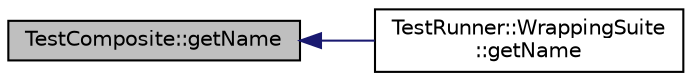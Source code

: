 digraph "TestComposite::getName"
{
  edge [fontname="Helvetica",fontsize="10",labelfontname="Helvetica",labelfontsize="10"];
  node [fontname="Helvetica",fontsize="10",shape=record];
  rankdir="LR";
  Node1 [label="TestComposite::getName",height=0.2,width=0.4,color="black", fillcolor="grey75", style="filled", fontcolor="black"];
  Node1 -> Node2 [dir="back",color="midnightblue",fontsize="10",style="solid",fontname="Helvetica"];
  Node2 [label="TestRunner::WrappingSuite\l::getName",height=0.2,width=0.4,color="black", fillcolor="white", style="filled",URL="$class_test_runner_1_1_wrapping_suite.html#a500c7e2413a4830b87d8ab061251f856",tooltip="Returns the test name. "];
}
